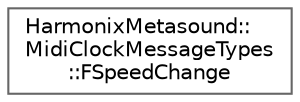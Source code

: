 digraph "Graphical Class Hierarchy"
{
 // INTERACTIVE_SVG=YES
 // LATEX_PDF_SIZE
  bgcolor="transparent";
  edge [fontname=Helvetica,fontsize=10,labelfontname=Helvetica,labelfontsize=10];
  node [fontname=Helvetica,fontsize=10,shape=box,height=0.2,width=0.4];
  rankdir="LR";
  Node0 [id="Node000000",label="HarmonixMetasound::\lMidiClockMessageTypes\l::FSpeedChange",height=0.2,width=0.4,color="grey40", fillcolor="white", style="filled",URL="$d7/d86/structHarmonixMetasound_1_1MidiClockMessageTypes_1_1FSpeedChange.html",tooltip=" "];
}
